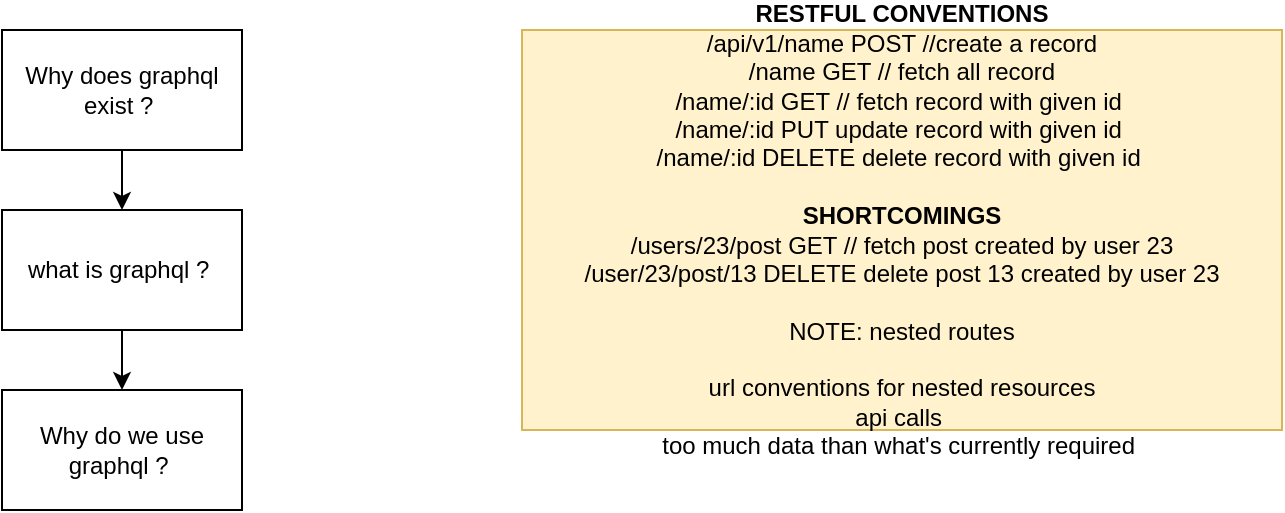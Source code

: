 <mxfile version="20.0.4" type="github">
  <diagram id="gOPD-dyYD7wM6eBOHagp" name="Page-1">
    <mxGraphModel dx="862" dy="503" grid="1" gridSize="10" guides="1" tooltips="1" connect="1" arrows="1" fold="1" page="1" pageScale="1" pageWidth="850" pageHeight="1100" math="0" shadow="0">
      <root>
        <mxCell id="0" />
        <mxCell id="1" parent="0" />
        <mxCell id="58vKS-DSGTSKR6i5wqaA-5" value="" style="edgeStyle=orthogonalEdgeStyle;rounded=0;orthogonalLoop=1;jettySize=auto;html=1;" edge="1" parent="1" source="58vKS-DSGTSKR6i5wqaA-1" target="58vKS-DSGTSKR6i5wqaA-2">
          <mxGeometry relative="1" as="geometry" />
        </mxCell>
        <mxCell id="58vKS-DSGTSKR6i5wqaA-1" value="Why does graphql exist ?&amp;nbsp;" style="rounded=0;whiteSpace=wrap;html=1;" vertex="1" parent="1">
          <mxGeometry y="60" width="120" height="60" as="geometry" />
        </mxCell>
        <mxCell id="58vKS-DSGTSKR6i5wqaA-6" value="" style="edgeStyle=orthogonalEdgeStyle;rounded=0;orthogonalLoop=1;jettySize=auto;html=1;" edge="1" parent="1" source="58vKS-DSGTSKR6i5wqaA-2" target="58vKS-DSGTSKR6i5wqaA-3">
          <mxGeometry relative="1" as="geometry" />
        </mxCell>
        <mxCell id="58vKS-DSGTSKR6i5wqaA-2" value="what is graphql ?&amp;nbsp;&lt;br&gt;" style="rounded=0;whiteSpace=wrap;html=1;" vertex="1" parent="1">
          <mxGeometry y="150" width="120" height="60" as="geometry" />
        </mxCell>
        <mxCell id="58vKS-DSGTSKR6i5wqaA-3" value="Why do we use graphql ?&amp;nbsp;" style="rounded=0;whiteSpace=wrap;html=1;" vertex="1" parent="1">
          <mxGeometry y="240" width="120" height="60" as="geometry" />
        </mxCell>
        <mxCell id="58vKS-DSGTSKR6i5wqaA-10" value="&lt;b&gt;RESTFUL CONVENTIONS&lt;/b&gt;&lt;br&gt;/api/v1/name POST //create a record&lt;br&gt;/name GET // fetch all record&lt;br&gt;/name/:id GET // fetch record with given id&amp;nbsp;&lt;br&gt;/name/:id PUT update record with given id&amp;nbsp;&lt;br&gt;/name/:id DELETE delete record with given id&amp;nbsp;&lt;br&gt;&lt;b&gt;&lt;br&gt;SHORTCOMINGS&lt;br&gt;&lt;/b&gt;/users/23/post GET // fetch post created by user 23&lt;br&gt;/user/23/post/13 DELETE delete post 13 created by user 23&lt;br&gt;&lt;br&gt;NOTE: nested routes&lt;br&gt;&lt;br&gt;url conventions for nested resources &lt;br&gt;api calls&amp;nbsp;&lt;br&gt;too much data than what&#39;s currently required&amp;nbsp;" style="rounded=0;whiteSpace=wrap;html=1;fillColor=#fff2cc;strokeColor=#d6b656;" vertex="1" parent="1">
          <mxGeometry x="260" y="60" width="380" height="200" as="geometry" />
        </mxCell>
      </root>
    </mxGraphModel>
  </diagram>
</mxfile>
